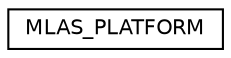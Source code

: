 digraph "Graphical Class Hierarchy"
{
  edge [fontname="Helvetica",fontsize="10",labelfontname="Helvetica",labelfontsize="10"];
  node [fontname="Helvetica",fontsize="10",shape=record];
  rankdir="LR";
  Node0 [label="MLAS_PLATFORM",height=0.2,width=0.4,color="black", fillcolor="white", style="filled",URL="$structMLAS__PLATFORM.html"];
}
